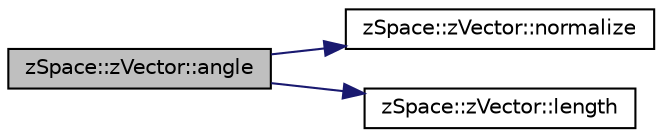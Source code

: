 digraph "zSpace::zVector::angle"
{
 // LATEX_PDF_SIZE
  edge [fontname="Helvetica",fontsize="10",labelfontname="Helvetica",labelfontsize="10"];
  node [fontname="Helvetica",fontsize="10",shape=record];
  rankdir="LR";
  Node6 [label="zSpace::zVector::angle",height=0.2,width=0.4,color="black", fillcolor="grey75", style="filled", fontcolor="black",tooltip="This method returns the angle between the current zVector and input zVector."];
  Node6 -> Node7 [color="midnightblue",fontsize="10",style="solid",fontname="Helvetica"];
  Node7 [label="zSpace::zVector::normalize",height=0.2,width=0.4,color="black", fillcolor="white", style="filled",URL="$classz_space_1_1z_vector.html#a27d075d5055bb92ddfe63fae4010339b",tooltip="This method normalizes the vector to unit length."];
  Node6 -> Node8 [color="midnightblue",fontsize="10",style="solid",fontname="Helvetica"];
  Node8 [label="zSpace::zVector::length",height=0.2,width=0.4,color="black", fillcolor="white", style="filled",URL="$classz_space_1_1z_vector.html#aa3e1fd350f48b30428f95e716a4e3400",tooltip="This method returns the magnitude/length of the zVector."];
}
